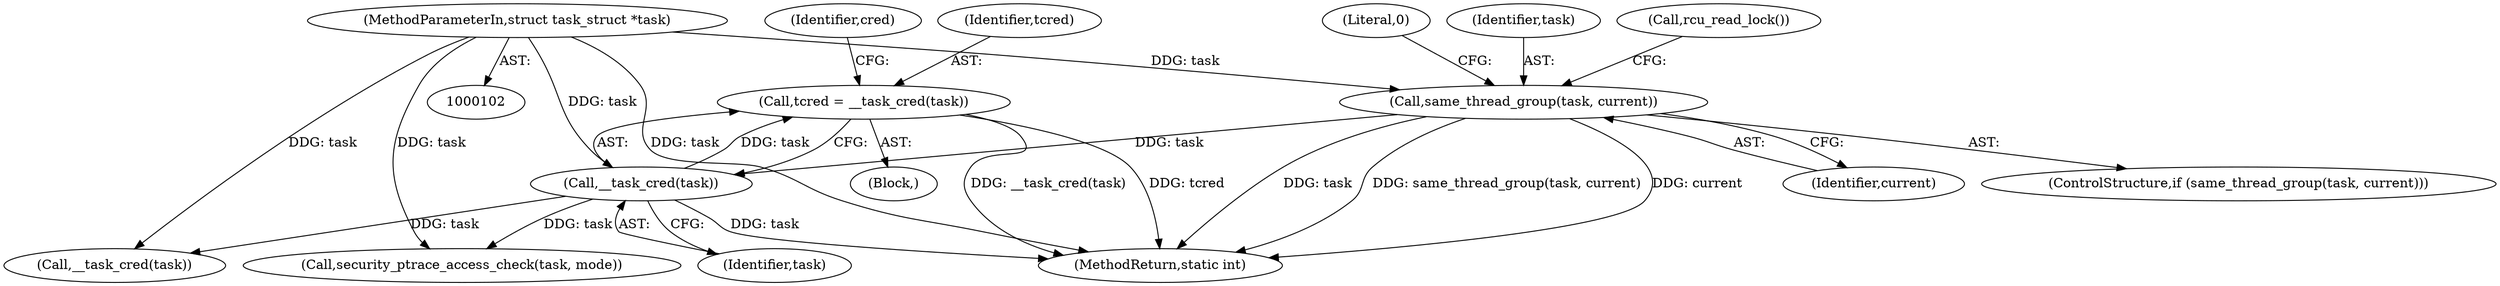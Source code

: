 digraph "0_linux_d049f74f2dbe71354d43d393ac3a188947811348@pointer" {
"1000122" [label="(Call,tcred = __task_cred(task))"];
"1000124" [label="(Call,__task_cred(task))"];
"1000116" [label="(Call,same_thread_group(task, current))"];
"1000103" [label="(MethodParameterIn,struct task_struct *task)"];
"1000120" [label="(Literal,0)"];
"1000122" [label="(Call,tcred = __task_cred(task))"];
"1000130" [label="(Identifier,cred)"];
"1000117" [label="(Identifier,task)"];
"1000105" [label="(Block,)"];
"1000115" [label="(ControlStructure,if (same_thread_group(task, current)))"];
"1000208" [label="(Call,__task_cred(task))"];
"1000219" [label="(Call,security_ptrace_access_check(task, mode))"];
"1000121" [label="(Call,rcu_read_lock())"];
"1000103" [label="(MethodParameterIn,struct task_struct *task)"];
"1000125" [label="(Identifier,task)"];
"1000123" [label="(Identifier,tcred)"];
"1000116" [label="(Call,same_thread_group(task, current))"];
"1000124" [label="(Call,__task_cred(task))"];
"1000118" [label="(Identifier,current)"];
"1000222" [label="(MethodReturn,static int)"];
"1000122" -> "1000105"  [label="AST: "];
"1000122" -> "1000124"  [label="CFG: "];
"1000123" -> "1000122"  [label="AST: "];
"1000124" -> "1000122"  [label="AST: "];
"1000130" -> "1000122"  [label="CFG: "];
"1000122" -> "1000222"  [label="DDG: tcred"];
"1000122" -> "1000222"  [label="DDG: __task_cred(task)"];
"1000124" -> "1000122"  [label="DDG: task"];
"1000124" -> "1000125"  [label="CFG: "];
"1000125" -> "1000124"  [label="AST: "];
"1000124" -> "1000222"  [label="DDG: task"];
"1000116" -> "1000124"  [label="DDG: task"];
"1000103" -> "1000124"  [label="DDG: task"];
"1000124" -> "1000208"  [label="DDG: task"];
"1000124" -> "1000219"  [label="DDG: task"];
"1000116" -> "1000115"  [label="AST: "];
"1000116" -> "1000118"  [label="CFG: "];
"1000117" -> "1000116"  [label="AST: "];
"1000118" -> "1000116"  [label="AST: "];
"1000120" -> "1000116"  [label="CFG: "];
"1000121" -> "1000116"  [label="CFG: "];
"1000116" -> "1000222"  [label="DDG: current"];
"1000116" -> "1000222"  [label="DDG: task"];
"1000116" -> "1000222"  [label="DDG: same_thread_group(task, current)"];
"1000103" -> "1000116"  [label="DDG: task"];
"1000103" -> "1000102"  [label="AST: "];
"1000103" -> "1000222"  [label="DDG: task"];
"1000103" -> "1000208"  [label="DDG: task"];
"1000103" -> "1000219"  [label="DDG: task"];
}
